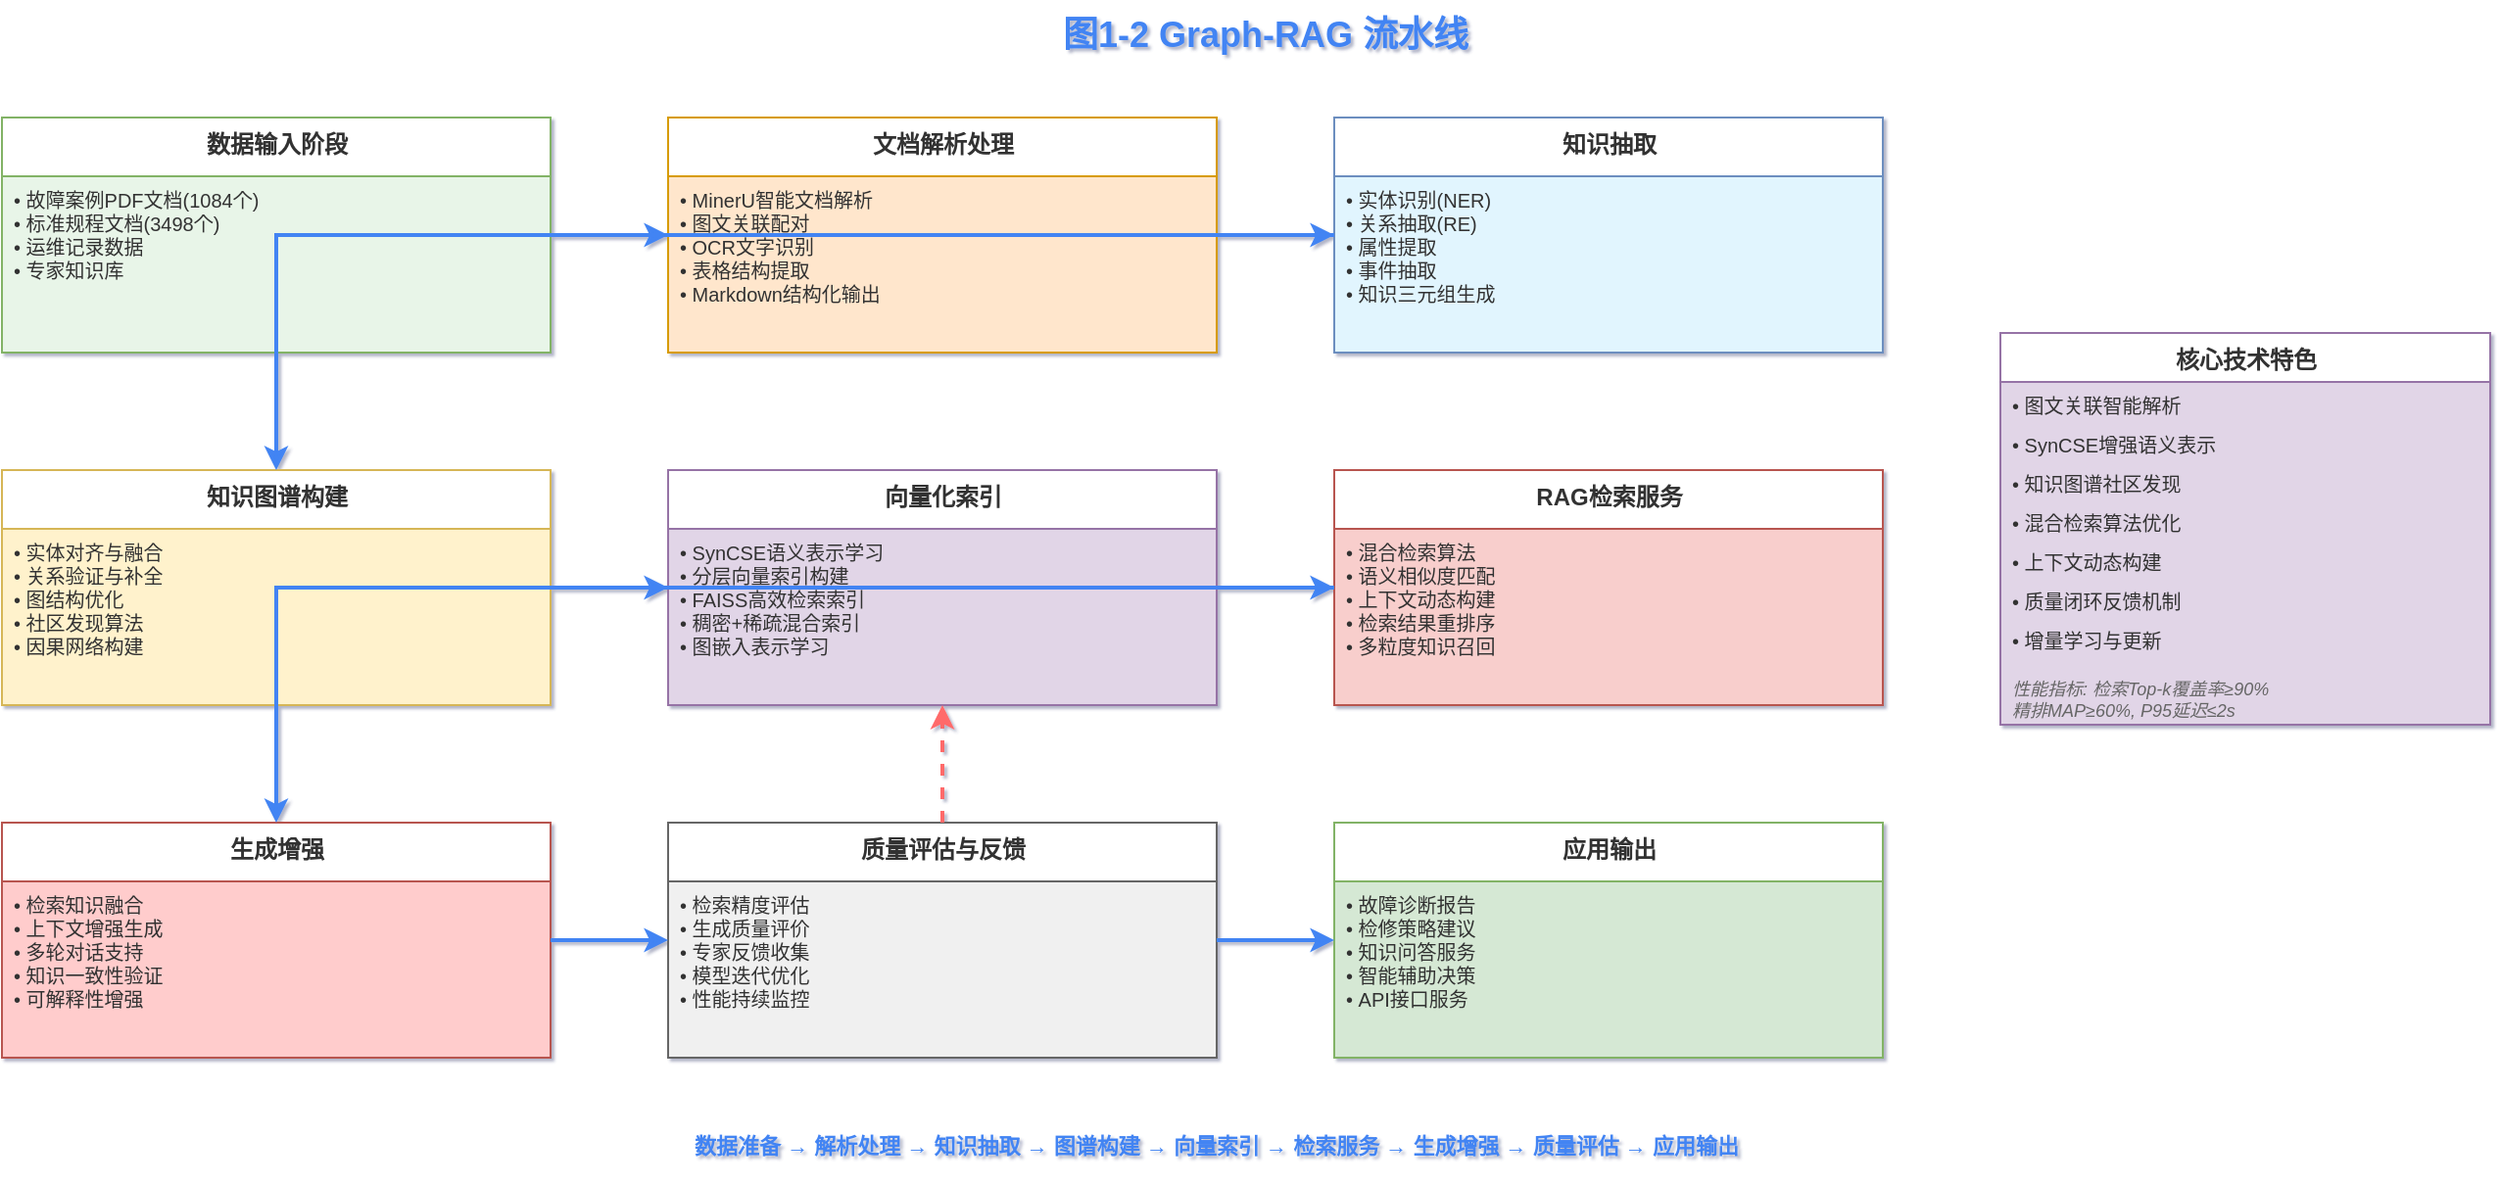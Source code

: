 <?xml version="1.0" encoding="UTF-8"?>
<mxfile version="24.7.7">
  <diagram name="Graph-RAG流水线" id="rag-pipeline">
    <mxGraphModel dx="1422" dy="794" grid="1" gridSize="10" guides="1" tooltips="1" connect="1" arrows="1" fold="1" page="1" pageScale="1" pageWidth="1400" pageHeight="800" math="0" shadow="1">
      <root>
        <mxCell id="0" />
        <mxCell id="1" parent="0" />
        
        <!-- 标题 -->
        <mxCell id="title" value="图1-2 Graph-RAG 流水线" style="text;html=1;strokeColor=none;fillColor=none;align=center;verticalAlign=middle;whiteSpace=wrap;rounded=0;fontSize=18;fontStyle=1;fontColor=#4284F3;" vertex="1" parent="1">
          <mxGeometry x="600" y="30" width="250" height="35" as="geometry" />
        </mxCell>
        
        <!-- 数据输入阶段 -->
        <mxCell id="input_stage" value="数据输入阶段" style="swimlane;html=1;fontStyle=1;align=center;verticalAlign=top;childLayout=stackLayout;horizontal=1;startSize=30;horizontalStack=0;resizeParent=1;resizeLast=0;collapsible=0;marginBottom=0;swimlaneFillColor=#E8F5E8;strokeColor=#82B366;fontColor=#333333;fontSize=12;" vertex="1" parent="1">
          <mxGeometry x="80" y="90" width="280" height="120" as="geometry" />
        </mxCell>
        
        <mxCell id="input_data" value="• 故障案例PDF文档(1084个)&#xa;• 标准规程文档(3498个)&#xa;• 运维记录数据&#xa;• 专家知识库" style="text;html=1;strokeColor=none;fillColor=none;spacingLeft=4;spacingRight=4;whiteSpace=wrap;overflow=hidden;rotatable=0;fontSize=10;fontColor=#333333;align=left;" vertex="1" parent="input_stage">
          <mxGeometry y="30" width="280" height="90" as="geometry" />
        </mxCell>
        
        <!-- 文档解析处理 -->
        <mxCell id="parsing_stage" value="文档解析处理" style="swimlane;html=1;fontStyle=1;align=center;verticalAlign=top;childLayout=stackLayout;horizontal=1;startSize=30;horizontalStack=0;resizeParent=1;resizeLast=0;collapsible=0;marginBottom=0;swimlaneFillColor=#FFE6CC;strokeColor=#D79B00;fontColor=#333333;fontSize=12;" vertex="1" parent="1">
          <mxGeometry x="420" y="90" width="280" height="120" as="geometry" />
        </mxCell>
        
        <mxCell id="parsing_process" value="• MinerU智能文档解析&#xa;• 图文关联配对&#xa;• OCR文字识别&#xa;• 表格结构提取&#xa;• Markdown结构化输出" style="text;html=1;strokeColor=none;fillColor=none;spacingLeft=4;spacingRight=4;whiteSpace=wrap;overflow=hidden;rotatable=0;fontSize=10;fontColor=#333333;align=left;" vertex="1" parent="parsing_stage">
          <mxGeometry y="30" width="280" height="90" as="geometry" />
        </mxCell>
        
        <!-- 知识抽取 -->
        <mxCell id="extraction_stage" value="知识抽取" style="swimlane;html=1;fontStyle=1;align=center;verticalAlign=top;childLayout=stackLayout;horizontal=1;startSize=30;horizontalStack=0;resizeParent=1;resizeLast=0;collapsible=0;marginBottom=0;swimlaneFillColor=#E1F5FE;strokeColor=#6C8EBF;fontColor=#333333;fontSize=12;" vertex="1" parent="1">
          <mxGeometry x="760" y="90" width="280" height="120" as="geometry" />
        </mxCell>
        
        <mxCell id="extraction_process" value="• 实体识别(NER)&#xa;• 关系抽取(RE)&#xa;• 属性提取&#xa;• 事件抽取&#xa;• 知识三元组生成" style="text;html=1;strokeColor=none;fillColor=none;spacingLeft=4;spacingRight=4;whiteSpace=wrap;overflow=hidden;rotatable=0;fontSize=10;fontColor=#333333;align=left;" vertex="1" parent="extraction_stage">
          <mxGeometry y="30" width="280" height="90" as="geometry" />
        </mxCell>
        
        <!-- 图谱构建 -->
        <mxCell id="graph_construction" value="知识图谱构建" style="swimlane;html=1;fontStyle=1;align=center;verticalAlign=top;childLayout=stackLayout;horizontal=1;startSize=30;horizontalStack=0;resizeParent=1;resizeLast=0;collapsible=0;marginBottom=0;swimlaneFillColor=#FFF2CC;strokeColor=#D6B656;fontColor=#333333;fontSize=12;" vertex="1" parent="1">
          <mxGeometry x="80" y="270" width="280" height="120" as="geometry" />
        </mxCell>
        
        <mxCell id="graph_process" value="• 实体对齐与融合&#xa;• 关系验证与补全&#xa;• 图结构优化&#xa;• 社区发现算法&#xa;• 因果网络构建" style="text;html=1;strokeColor=none;fillColor=none;spacingLeft=4;spacingRight=4;whiteSpace=wrap;overflow=hidden;rotatable=0;fontSize=10;fontColor=#333333;align=left;" vertex="1" parent="graph_construction">
          <mxGeometry y="30" width="280" height="90" as="geometry" />
        </mxCell>
        
        <!-- 向量化索引 -->
        <mxCell id="vectorization" value="向量化索引" style="swimlane;html=1;fontStyle=1;align=center;verticalAlign=top;childLayout=stackLayout;horizontal=1;startSize=30;horizontalStack=0;resizeParent=1;resizeLast=0;collapsible=0;marginBottom=0;swimlaneFillColor=#E1D5E7;strokeColor=#9673A6;fontColor=#333333;fontSize=12;" vertex="1" parent="1">
          <mxGeometry x="420" y="270" width="280" height="120" as="geometry" />
        </mxCell>
        
        <mxCell id="vector_process" value="• SynCSE语义表示学习&#xa;• 分层向量索引构建&#xa;• FAISS高效检索索引&#xa;• 稠密+稀疏混合索引&#xa;• 图嵌入表示学习" style="text;html=1;strokeColor=none;fillColor=none;spacingLeft=4;spacingRight=4;whiteSpace=wrap;overflow=hidden;rotatable=0;fontSize=10;fontColor=#333333;align=left;" vertex="1" parent="vectorization">
          <mxGeometry y="30" width="280" height="90" as="geometry" />
        </mxCell>
        
        <!-- RAG检索服务 -->
        <mxCell id="rag_retrieval" value="RAG检索服务" style="swimlane;html=1;fontStyle=1;align=center;verticalAlign=top;childLayout=stackLayout;horizontal=1;startSize=30;horizontalStack=0;resizeParent=1;resizeLast=0;collapsible=0;marginBottom=0;swimlaneFillColor=#F8CECC;strokeColor=#B85450;fontColor=#333333;fontSize=12;" vertex="1" parent="1">
          <mxGeometry x="760" y="270" width="280" height="120" as="geometry" />
        </mxCell>
        
        <mxCell id="retrieval_process" value="• 混合检索算法&#xa;• 语义相似度匹配&#xa;• 上下文动态构建&#xa;• 检索结果重排序&#xa;• 多粒度知识召回" style="text;html=1;strokeColor=none;fillColor=none;spacingLeft=4;spacingRight=4;whiteSpace=wrap;overflow=hidden;rotatable=0;fontSize=10;fontColor=#333333;align=left;" vertex="1" parent="rag_retrieval">
          <mxGeometry y="30" width="280" height="90" as="geometry" />
        </mxCell>
        
        <!-- 生成增强 -->
        <mxCell id="generation" value="生成增强" style="swimlane;html=1;fontStyle=1;align=center;verticalAlign=top;childLayout=stackLayout;horizontal=1;startSize=30;horizontalStack=0;resizeParent=1;resizeLast=0;collapsible=0;marginBottom=0;swimlaneFillColor=#FFCCCC;strokeColor=#B85450;fontColor=#333333;fontSize=12;" vertex="1" parent="1">
          <mxGeometry x="80" y="450" width="280" height="120" as="geometry" />
        </mxCell>
        
        <mxCell id="gen_process" value="• 检索知识融合&#xa;• 上下文增强生成&#xa;• 多轮对话支持&#xa;• 知识一致性验证&#xa;• 可解释性增强" style="text;html=1;strokeColor=none;fillColor=none;spacingLeft=4;spacingRight=4;whiteSpace=wrap;overflow=hidden;rotatable=0;fontSize=10;fontColor=#333333;align=left;" vertex="1" parent="generation">
          <mxGeometry y="30" width="280" height="90" as="geometry" />
        </mxCell>
        
        <!-- 质量评估 -->
        <mxCell id="quality_eval" value="质量评估与反馈" style="swimlane;html=1;fontStyle=1;align=center;verticalAlign=top;childLayout=stackLayout;horizontal=1;startSize=30;horizontalStack=0;resizeParent=1;resizeLast=0;collapsible=0;marginBottom=0;swimlaneFillColor=#F0F0F0;strokeColor=#666666;fontColor=#333333;fontSize=12;" vertex="1" parent="1">
          <mxGeometry x="420" y="450" width="280" height="120" as="geometry" />
        </mxCell>
        
        <mxCell id="eval_process" value="• 检索精度评估&#xa;• 生成质量评价&#xa;• 专家反馈收集&#xa;• 模型迭代优化&#xa;• 性能持续监控" style="text;html=1;strokeColor=none;fillColor=none;spacingLeft=4;spacingRight=4;whiteSpace=wrap;overflow=hidden;rotatable=0;fontSize=10;fontColor=#333333;align=left;" vertex="1" parent="quality_eval">
          <mxGeometry y="30" width="280" height="90" as="geometry" />
        </mxCell>
        
        <!-- 应用输出 -->
        <mxCell id="output_apps" value="应用输出" style="swimlane;html=1;fontStyle=1;align=center;verticalAlign=top;childLayout=stackLayout;horizontal=1;startSize=30;horizontalStack=0;resizeParent=1;resizeLast=0;collapsible=0;marginBottom=0;swimlaneFillColor=#D5E8D4;strokeColor=#82B366;fontColor=#333333;fontSize=12;" vertex="1" parent="1">
          <mxGeometry x="760" y="450" width="280" height="120" as="geometry" />
        </mxCell>
        
        <mxCell id="app_outputs" value="• 故障诊断报告&#xa;• 检修策略建议&#xa;• 知识问答服务&#xa;• 智能辅助决策&#xa;• API接口服务" style="text;html=1;strokeColor=none;fillColor=none;spacingLeft=4;spacingRight=4;whiteSpace=wrap;overflow=hidden;rotatable=0;fontSize=10;fontColor=#333333;align=left;" vertex="1" parent="output_apps">
          <mxGeometry y="30" width="280" height="90" as="geometry" />
        </mxCell>
        
        <!-- 流程连接线 -->
        <mxCell id="flow1" style="edgeStyle=orthogonalEdgeStyle;rounded=0;orthogonalLoop=1;jettySize=auto;html=1;strokeColor=#4284F3;strokeWidth=2;endArrow=classic;" edge="1" parent="1" source="input_stage" target="parsing_stage">
          <mxGeometry relative="1" as="geometry" />
        </mxCell>
        
        <mxCell id="flow2" style="edgeStyle=orthogonalEdgeStyle;rounded=0;orthogonalLoop=1;jettySize=auto;html=1;strokeColor=#4284F3;strokeWidth=2;endArrow=classic;" edge="1" parent="1" source="parsing_stage" target="extraction_stage">
          <mxGeometry relative="1" as="geometry" />
        </mxCell>
        
        <mxCell id="flow3" style="edgeStyle=orthogonalEdgeStyle;rounded=0;orthogonalLoop=1;jettySize=auto;html=1;strokeColor=#4284F3;strokeWidth=2;endArrow=classic;" edge="1" parent="1" source="extraction_stage" target="graph_construction">
          <mxGeometry relative="1" as="geometry">
            <mxPoint x="900" y="210" as="sourcePoint" />
            <mxPoint x="220" y="270" as="targetPoint" />
          </mxGeometry>
        </mxCell>
        
        <mxCell id="flow4" style="edgeStyle=orthogonalEdgeStyle;rounded=0;orthogonalLoop=1;jettySize=auto;html=1;strokeColor=#4284F3;strokeWidth=2;endArrow=classic;" edge="1" parent="1" source="graph_construction" target="vectorization">
          <mxGeometry relative="1" as="geometry" />
        </mxCell>
        
        <mxCell id="flow5" style="edgeStyle=orthogonalEdgeStyle;rounded=0;orthogonalLoop=1;jettySize=auto;html=1;strokeColor=#4284F3;strokeWidth=2;endArrow=classic;" edge="1" parent="1" source="vectorization" target="rag_retrieval">
          <mxGeometry relative="1" as="geometry" />
        </mxCell>
        
        <mxCell id="flow6" style="edgeStyle=orthogonalEdgeStyle;rounded=0;orthogonalLoop=1;jettySize=auto;html=1;strokeColor=#4284F3;strokeWidth=2;endArrow=classic;" edge="1" parent="1" source="rag_retrieval" target="generation">
          <mxGeometry relative="1" as="geometry">
            <mxPoint x="900" y="390" as="sourcePoint" />
            <mxPoint x="220" y="450" as="targetPoint" />
          </mxGeometry>
        </mxCell>
        
        <mxCell id="flow7" style="edgeStyle=orthogonalEdgeStyle;rounded=0;orthogonalLoop=1;jettySize=auto;html=1;strokeColor=#4284F3;strokeWidth=2;endArrow=classic;" edge="1" parent="1" source="generation" target="quality_eval">
          <mxGeometry relative="1" as="geometry" />
        </mxCell>
        
        <mxCell id="flow8" style="edgeStyle=orthogonalEdgeStyle;rounded=0;orthogonalLoop=1;jettySize=auto;html=1;strokeColor=#4284F3;strokeWidth=2;endArrow=classic;" edge="1" parent="1" source="quality_eval" target="output_apps">
          <mxGeometry relative="1" as="geometry" />
        </mxCell>
        
        <!-- 反馈循环 -->
        <mxCell id="feedback" style="edgeStyle=orthogonalEdgeStyle;rounded=0;orthogonalLoop=1;jettySize=auto;html=1;strokeColor=#FF6B6B;strokeWidth=2;endArrow=classic;dashed=1;" edge="1" parent="1" source="quality_eval" target="vectorization">
          <mxGeometry relative="1" as="geometry">
            <mxPoint x="560" y="450" as="sourcePoint" />
            <mxPoint x="560" y="390" as="targetPoint" />
            <Array as="points">
              <mxPoint x="560" y="420" />
              <mxPoint x="560" y="420" />
            </Array>
          </mxGeometry>
        </mxCell>
        
        <!-- 流程标签 -->
        <mxCell id="stage_labels" value="数据准备 → 解析处理 → 知识抽取 → 图谱构建 → 向量索引 → 检索服务 → 生成增强 → 质量评估 → 应用输出" style="text;html=1;strokeColor=none;fillColor=none;align=center;verticalAlign=middle;whiteSpace=wrap;rounded=0;fontSize=11;fontColor=#4284F3;fontStyle=1;" vertex="1" parent="1">
          <mxGeometry x="300" y="600" width="800" height="30" as="geometry" />
        </mxCell>
        
        <!-- 技术特色框 -->
        <mxCell id="tech_features" value="核心技术特色" style="swimlane;html=1;fontStyle=1;align=center;verticalAlign=top;childLayout=stackLayout;horizontal=1;startSize=25;horizontalStack=0;resizeParent=1;resizeLast=0;collapsible=0;marginBottom=0;swimlaneFillColor=#E1D5E7;strokeColor=#9673A6;fontColor=#333333;fontSize=12;" vertex="1" parent="1">
          <mxGeometry x="1100" y="200" width="250" height="200" as="geometry" />
        </mxCell>
        
        <mxCell id="feature1" value="• 图文关联智能解析" style="text;html=1;strokeColor=none;fillColor=none;spacingLeft=4;spacingRight=4;whiteSpace=wrap;overflow=hidden;rotatable=0;fontSize=10;fontColor=#333333;" vertex="1" parent="tech_features">
          <mxGeometry y="25" width="250" height="20" as="geometry" />
        </mxCell>
        
        <mxCell id="feature2" value="• SynCSE增强语义表示" style="text;html=1;strokeColor=none;fillColor=none;spacingLeft=4;spacingRight=4;whiteSpace=wrap;overflow=hidden;rotatable=0;fontSize=10;fontColor=#333333;" vertex="1" parent="tech_features">
          <mxGeometry y="45" width="250" height="20" as="geometry" />
        </mxCell>
        
        <mxCell id="feature3" value="• 知识图谱社区发现" style="text;html=1;strokeColor=none;fillColor=none;spacingLeft=4;spacingRight=4;whiteSpace=wrap;overflow=hidden;rotatable=0;fontSize=10;fontColor=#333333;" vertex="1" parent="tech_features">
          <mxGeometry y="65" width="250" height="20" as="geometry" />
        </mxCell>
        
        <mxCell id="feature4" value="• 混合检索算法优化" style="text;html=1;strokeColor=none;fillColor=none;spacingLeft=4;spacingRight=4;whiteSpace=wrap;overflow=hidden;rotatable=0;fontSize=10;fontColor=#333333;" vertex="1" parent="tech_features">
          <mxGeometry y="85" width="250" height="20" as="geometry" />
        </mxCell>
        
        <mxCell id="feature5" value="• 上下文动态构建" style="text;html=1;strokeColor=none;fillColor=none;spacingLeft=4;spacingRight=4;whiteSpace=wrap;overflow=hidden;rotatable=0;fontSize=10;fontColor=#333333;" vertex="1" parent="tech_features">
          <mxGeometry y="105" width="250" height="20" as="geometry" />
        </mxCell>
        
        <mxCell id="feature6" value="• 质量闭环反馈机制" style="text;html=1;strokeColor=none;fillColor=none;spacingLeft=4;spacingRight=4;whiteSpace=wrap;overflow=hidden;rotatable=0;fontSize=10;fontColor=#333333;" vertex="1" parent="tech_features">
          <mxGeometry y="125" width="250" height="20" as="geometry" />
        </mxCell>
        
        <mxCell id="feature7" value="• 增量学习与更新" style="text;html=1;strokeColor=none;fillColor=none;spacingLeft=4;spacingRight=4;whiteSpace=wrap;overflow=hidden;rotatable=0;fontSize=10;fontColor=#333333;" vertex="1" parent="tech_features">
          <mxGeometry y="145" width="250" height="20" as="geometry" />
        </mxCell>
        
        <mxCell id="performance" value="性能指标: 检索Top-k覆盖率≥90%&#xa;精排MAP≥60%, P95延迟≤2s" style="text;html=1;strokeColor=none;fillColor=none;spacingLeft=4;spacingRight=4;whiteSpace=wrap;overflow=hidden;rotatable=0;fontSize=9;fontColor=#666666;fontStyle=2;" vertex="1" parent="tech_features">
          <mxGeometry y="170" width="250" height="25" as="geometry" />
        </mxCell>
        
      </root>
    </mxGraphModel>
  </diagram>
</mxfile>
